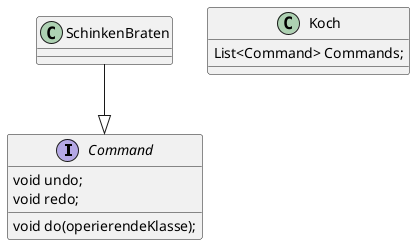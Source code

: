 @startuml;
interface Command {
  void do(operierendeKlasse);
  void undo;
  void redo;
}


SchinkenBraten --|> Command


class Koch {
    List<Command> Commands;
}

@enduml;
